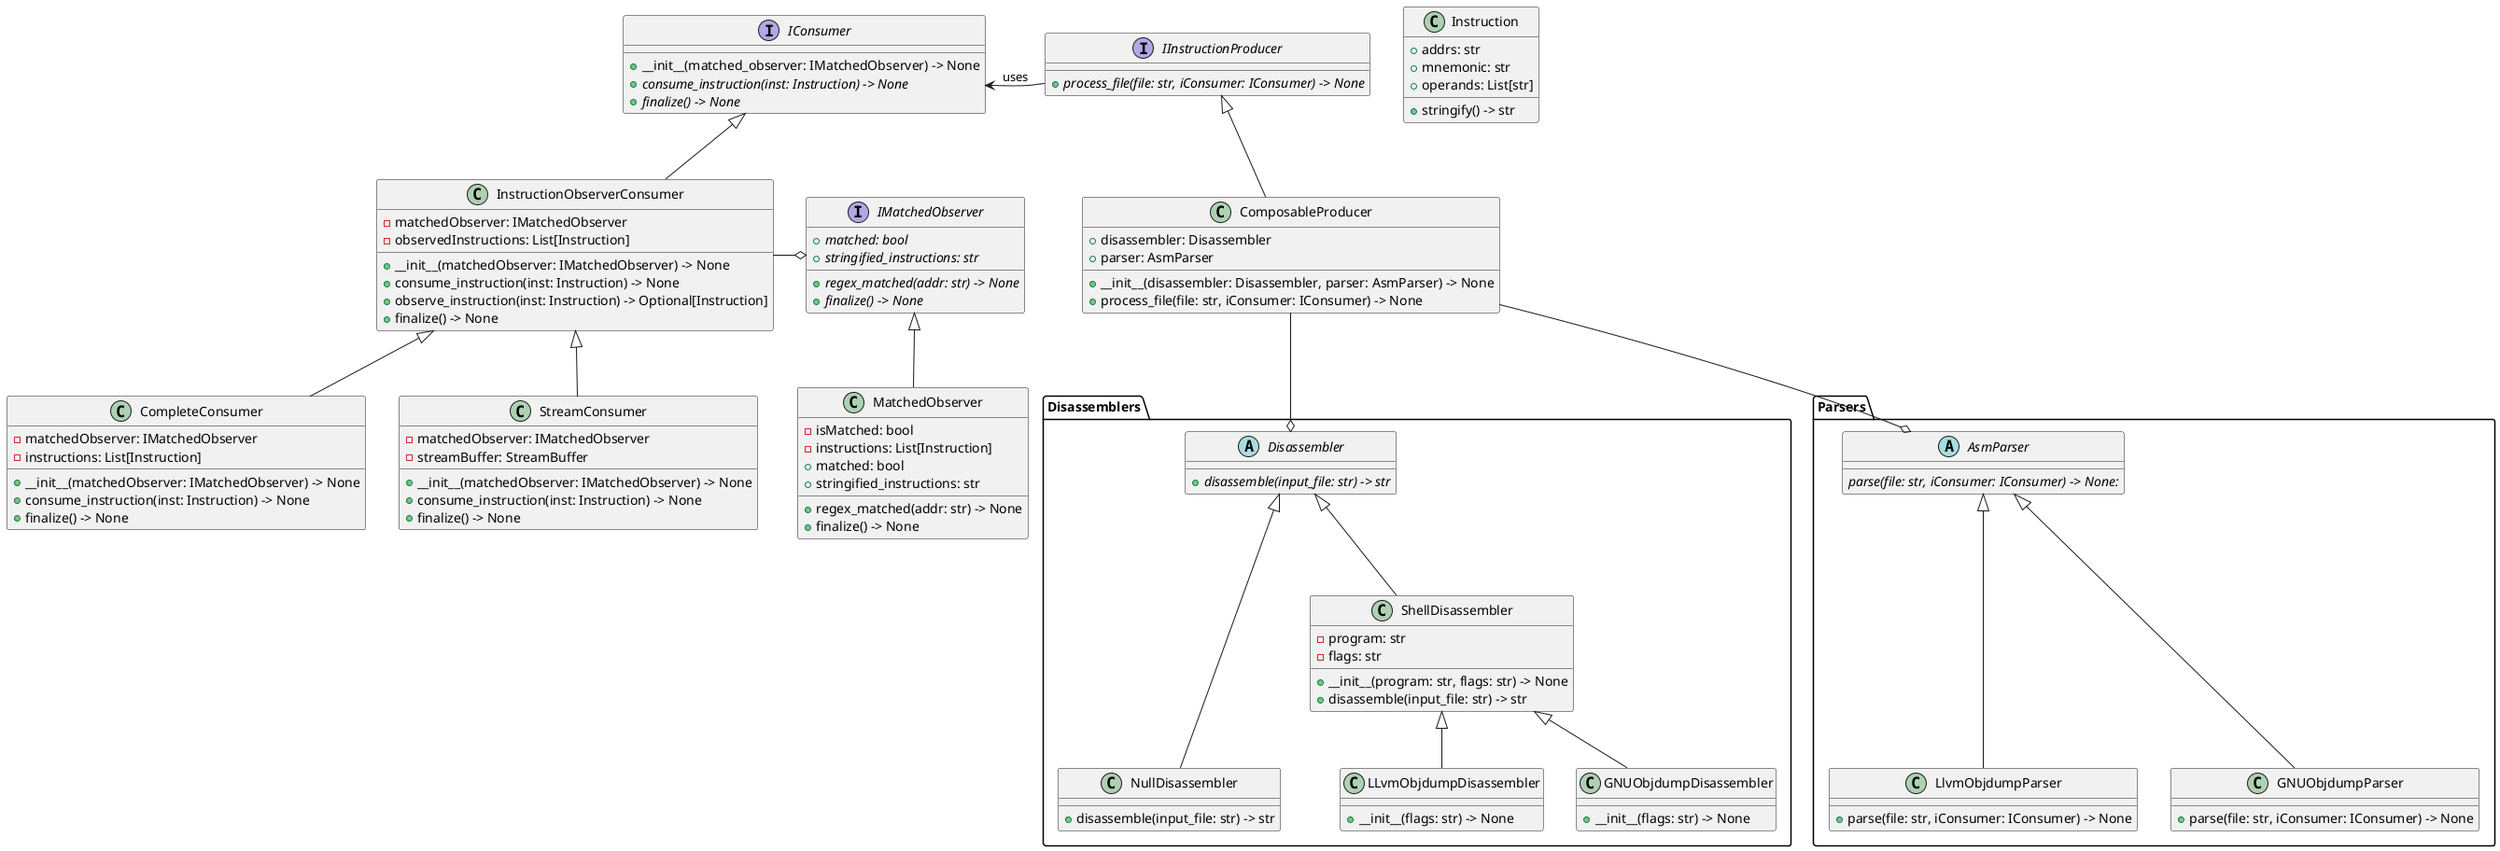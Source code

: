 @startuml stringify_asm_diagram_class

' skinparam linetype polyline
' skinparam classFontName Helvetica
' skinparam ClassFontSize 14
' skinparam ArrowColor MidnightBlue
' skinparam groupInheritance 2


' skinparam class {

' }

class Instruction {
    + addrs: str
    + mnemonic: str
    + operands: List[str]
    + stringify() -> str
}

interface IInstructionProducer {
    {abstract} + process_file(file: str, iConsumer: IConsumer) -> None
}


class ComposableProducer {
    + disassembler: Disassembler
    + parser: AsmParser
    + __init__(disassembler: Disassembler, parser: AsmParser) -> None
    + process_file(file: str, iConsumer: IConsumer) -> None
}

package Disassemblers {

    abstract class Disassembler {
        {abstract} + disassemble(input_file: str) -> str
    }
    class ShellDisassembler {
        - program: str
        - flags: str
        + __init__(program: str, flags: str) -> None
        + disassemble(input_file: str) -> str
    }

    class GNUObjdumpDisassembler {
        + __init__(flags: str) -> None

    }

    class LLvmObjdumpDisassembler {
        + __init__(flags: str) -> None
    }

    class NullDisassembler {
        + disassemble(input_file: str) -> str
    }
}




package Parsers{
    abstract class AsmParser {
        {abstract} parse(file: str, iConsumer: IConsumer) -> None:

    }

    class LlvmObjdumpParser {
        + parse(file: str, iConsumer: IConsumer) -> None
    }


    class GNUObjdumpParser {
        + parse(file: str, iConsumer: IConsumer) -> None
    }

    }




interface IMatchedObserver {
    {abstract} + matched: bool
    {abstract} + stringified_instructions: str
    {abstract} + regex_matched(addr: str) -> None
    {abstract} + finalize() -> None
}

interface IConsumer {
    + __init__(matched_observer: IMatchedObserver) -> None
    {abstract} + consume_instruction(inst: Instruction) -> None
    {abstract} + finalize() -> None
}

class InstructionObserverConsumer {
    - matchedObserver: IMatchedObserver
    - observedInstructions: List[Instruction]
    + __init__(matchedObserver: IMatchedObserver) -> None
    + consume_instruction(inst: Instruction) -> None
    + observe_instruction(inst: Instruction) -> Optional[Instruction]
    + finalize() -> None
}

class CompleteConsumer {
    - matchedObserver: IMatchedObserver
    - instructions: List[Instruction]
    + __init__(matchedObserver: IMatchedObserver) -> None
    + consume_instruction(inst: Instruction) -> None
    + finalize() -> None
}

class StreamConsumer {
    - matchedObserver: IMatchedObserver
    - streamBuffer: StreamBuffer
    + __init__(matchedObserver: IMatchedObserver) -> None
    + consume_instruction(inst: Instruction) -> None
    + finalize() -> None
}

class MatchedObserver {
    - isMatched: bool
    - instructions: List[Instruction]
    + regex_matched(addr: str) -> None
    + finalize() -> None
    + matched: bool
    + stringified_instructions: str
}



' Stringify_Asm

' Use this hidden element to display producer at left and consumer at right
IConsumer -[hidden]> IInstructionProducer :uses
IInstructionProducer -right> IConsumer :uses

' Producer
IInstructionProducer <|-- ComposableProducer

AsmParser <|--- GNUObjdumpParser
AsmParser <|--- LlvmObjdumpParser

Disassembler <|-- ShellDisassembler
ShellDisassembler <|-- GNUObjdumpDisassembler
ShellDisassembler <|-- LLvmObjdumpDisassembler
Disassembler <|--- NullDisassembler

' Hidden arrow to draw the relation Disassembler -> NullDisassembler in the correct level
NullDisassembler -[hidden]> LLvmObjdumpDisassembler: uses


ComposableProducer --o Disassembler
ComposableProducer --o AsmParser


' Consumer
InstructionObserverConsumer -o IMatchedObserver
InstructionObserverConsumer <|-- CompleteConsumer
InstructionObserverConsumer <|-- StreamConsumer
IMatchedObserver <|-- MatchedObserver
IConsumer <|-- InstructionObserverConsumer

@enduml